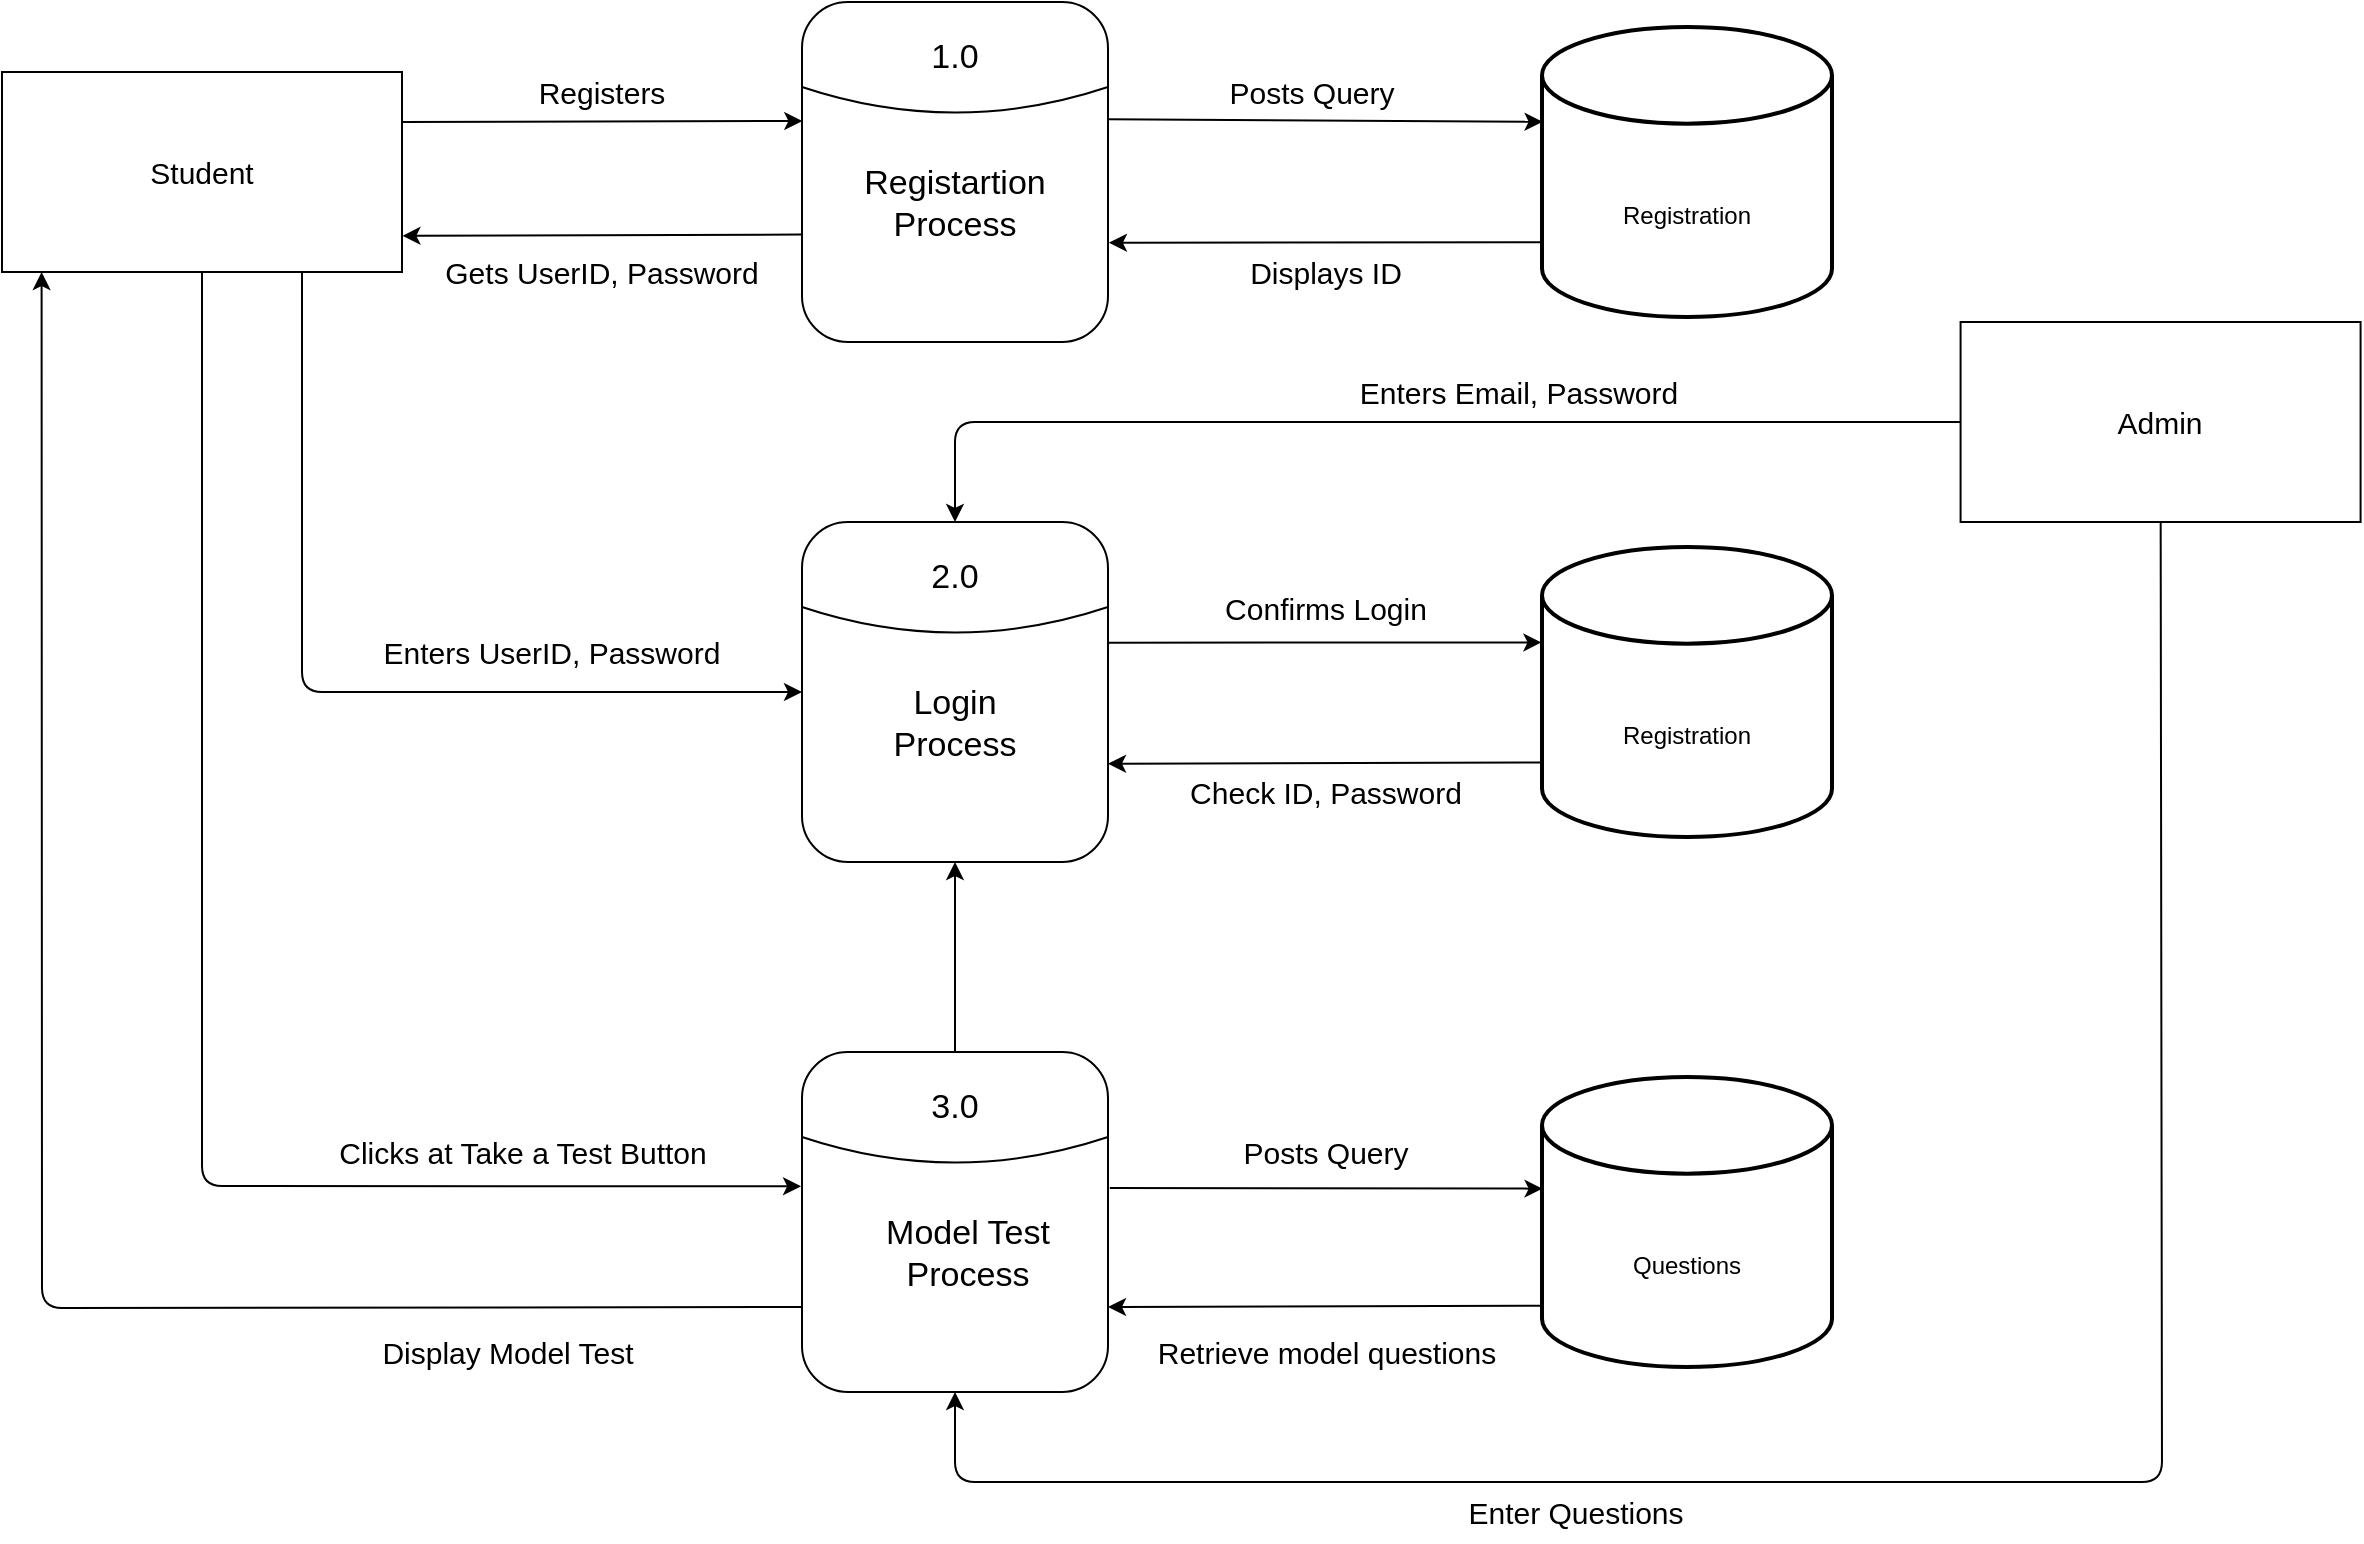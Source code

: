 <mxfile version="24.5.3" type="device">
  <diagram name="Page-1" id="Z-wb2gNtwLOhCS0-J-pc">
    <mxGraphModel dx="1573" dy="699" grid="1" gridSize="10" guides="1" tooltips="1" connect="1" arrows="1" fold="1" page="0" pageScale="1" pageWidth="850" pageHeight="1100" math="0" shadow="0">
      <root>
        <mxCell id="0" />
        <mxCell id="1" parent="0" />
        <mxCell id="M_ZJVy5GG4jqJxde9E4l-4" style="edgeStyle=orthogonalEdgeStyle;rounded=1;orthogonalLoop=1;jettySize=auto;html=1;exitX=0.75;exitY=1;exitDx=0;exitDy=0;entryX=0;entryY=0.5;entryDx=0;entryDy=0;" parent="1" source="Jwdn6dMMMGBfEsykWMbw-12" target="-IJpLmdYqkzlUvNU0imr-54" edge="1">
          <mxGeometry relative="1" as="geometry" />
        </mxCell>
        <mxCell id="Jwdn6dMMMGBfEsykWMbw-12" value="&lt;font style=&quot;font-size: 15px;&quot;&gt;Student&lt;/font&gt;" style="rounded=0;whiteSpace=wrap;html=1;" parent="1" vertex="1">
          <mxGeometry x="-40" y="175" width="200" height="100" as="geometry" />
        </mxCell>
        <mxCell id="Jwdn6dMMMGBfEsykWMbw-13" value="" style="endArrow=classic;html=1;rounded=0;exitX=1;exitY=0.25;exitDx=0;exitDy=0;entryX=0.001;entryY=0.35;entryDx=0;entryDy=0;entryPerimeter=0;" parent="1" source="Jwdn6dMMMGBfEsykWMbw-12" target="-IJpLmdYqkzlUvNU0imr-1" edge="1">
          <mxGeometry width="50" height="50" relative="1" as="geometry">
            <mxPoint x="280" y="350" as="sourcePoint" />
            <mxPoint x="410.82" y="230.57" as="targetPoint" />
          </mxGeometry>
        </mxCell>
        <mxCell id="Jwdn6dMMMGBfEsykWMbw-14" value="" style="endArrow=classic;html=1;rounded=0;exitX=-0.002;exitY=0.684;exitDx=0;exitDy=0;entryX=1.001;entryY=0.819;entryDx=0;entryDy=0;exitPerimeter=0;entryPerimeter=0;" parent="1" source="-IJpLmdYqkzlUvNU0imr-1" target="Jwdn6dMMMGBfEsykWMbw-12" edge="1">
          <mxGeometry width="50" height="50" relative="1" as="geometry">
            <mxPoint x="410.69" y="260.6" as="sourcePoint" />
            <mxPoint x="130" y="270" as="targetPoint" />
          </mxGeometry>
        </mxCell>
        <mxCell id="Jwdn6dMMMGBfEsykWMbw-16" value="&lt;font style=&quot;font-size: 15px;&quot;&gt;Registers&lt;/font&gt;" style="text;html=1;strokeColor=none;fillColor=none;align=center;verticalAlign=middle;whiteSpace=wrap;rounded=0;" parent="1" vertex="1">
          <mxGeometry x="230" y="170" width="60" height="30" as="geometry" />
        </mxCell>
        <mxCell id="Jwdn6dMMMGBfEsykWMbw-20" value="&lt;font style=&quot;font-size: 15px;&quot;&gt;Gets UserID, Password&lt;/font&gt;" style="text;html=1;strokeColor=none;fillColor=none;align=center;verticalAlign=middle;whiteSpace=wrap;rounded=0;" parent="1" vertex="1">
          <mxGeometry x="165" y="260" width="190" height="30" as="geometry" />
        </mxCell>
        <mxCell id="Jwdn6dMMMGBfEsykWMbw-31" value="&lt;font style=&quot;font-size: 15px;&quot;&gt;Enters UserID, Password&lt;/font&gt;" style="text;html=1;strokeColor=none;fillColor=none;align=center;verticalAlign=middle;whiteSpace=wrap;rounded=0;rotation=0;" parent="1" vertex="1">
          <mxGeometry x="145" y="450" width="180" height="30" as="geometry" />
        </mxCell>
        <mxCell id="Jwdn6dMMMGBfEsykWMbw-41" value="" style="endArrow=classic;html=1;rounded=1;exitX=0.5;exitY=1;exitDx=0;exitDy=0;entryX=-0.003;entryY=0.395;entryDx=0;entryDy=0;entryPerimeter=0;" parent="1" source="Jwdn6dMMMGBfEsykWMbw-12" target="-IJpLmdYqkzlUvNU0imr-59" edge="1">
          <mxGeometry width="50" height="50" relative="1" as="geometry">
            <mxPoint x="530" y="640" as="sourcePoint" />
            <mxPoint x="428.038" y="699.038" as="targetPoint" />
            <Array as="points">
              <mxPoint x="60" y="732" />
            </Array>
          </mxGeometry>
        </mxCell>
        <mxCell id="Jwdn6dMMMGBfEsykWMbw-42" value="&lt;font style=&quot;font-size: 15px;&quot;&gt;Display Model Test&lt;/font&gt;" style="text;html=1;strokeColor=none;fillColor=none;align=center;verticalAlign=middle;whiteSpace=wrap;rounded=0;rotation=0;" parent="1" vertex="1">
          <mxGeometry x="122.5" y="800" width="180" height="30" as="geometry" />
        </mxCell>
        <mxCell id="Jwdn6dMMMGBfEsykWMbw-43" value="" style="endArrow=classic;html=1;rounded=1;exitX=0;exitY=0.75;exitDx=0;exitDy=0;entryX=0.099;entryY=1;entryDx=0;entryDy=0;entryPerimeter=0;" parent="1" source="-IJpLmdYqkzlUvNU0imr-59" target="Jwdn6dMMMGBfEsykWMbw-12" edge="1">
          <mxGeometry width="50" height="50" relative="1" as="geometry">
            <mxPoint x="409.0" y="745" as="sourcePoint" />
            <mxPoint x="60" y="280" as="targetPoint" />
            <Array as="points">
              <mxPoint x="-20" y="793" />
            </Array>
          </mxGeometry>
        </mxCell>
        <mxCell id="Jwdn6dMMMGBfEsykWMbw-44" value="&lt;font style=&quot;font-size: 15px;&quot;&gt;Clicks at Take a Test Button&lt;/font&gt;" style="text;html=1;strokeColor=none;fillColor=none;align=center;verticalAlign=middle;whiteSpace=wrap;rounded=0;rotation=0;" parent="1" vertex="1">
          <mxGeometry x="122.5" y="700" width="195" height="30" as="geometry" />
        </mxCell>
        <mxCell id="Jwdn6dMMMGBfEsykWMbw-60" value="&lt;font style=&quot;font-size: 15px;&quot;&gt;Displays ID&lt;/font&gt;" style="text;html=1;strokeColor=none;fillColor=none;align=center;verticalAlign=middle;whiteSpace=wrap;rounded=0;" parent="1" vertex="1">
          <mxGeometry x="576.75" y="260" width="90" height="30" as="geometry" />
        </mxCell>
        <mxCell id="Jwdn6dMMMGBfEsykWMbw-62" value="" style="endArrow=classic;html=1;rounded=0;exitX=1;exitY=0.355;exitDx=0;exitDy=0;entryX=-0.002;entryY=0.329;entryDx=0;entryDy=0;exitPerimeter=0;entryPerimeter=0;" parent="1" source="-IJpLmdYqkzlUvNU0imr-54" target="ZV5nGdzKQ2fHD_Fylme2-3" edge="1">
          <mxGeometry width="50" height="50" relative="1" as="geometry">
            <mxPoint x="538.57" y="470.05" as="sourcePoint" />
            <mxPoint x="730" y="460" as="targetPoint" />
          </mxGeometry>
        </mxCell>
        <mxCell id="Jwdn6dMMMGBfEsykWMbw-63" value="" style="endArrow=classic;html=1;rounded=0;exitX=-0.001;exitY=0.743;exitDx=0;exitDy=0;entryX=1;entryY=0.711;entryDx=0;entryDy=0;entryPerimeter=0;exitPerimeter=0;" parent="1" source="ZV5nGdzKQ2fHD_Fylme2-3" target="-IJpLmdYqkzlUvNU0imr-54" edge="1">
          <mxGeometry width="50" height="50" relative="1" as="geometry">
            <mxPoint x="729.786" y="520.2" as="sourcePoint" />
            <mxPoint x="538.83" y="498.91" as="targetPoint" />
          </mxGeometry>
        </mxCell>
        <mxCell id="Jwdn6dMMMGBfEsykWMbw-65" value="&lt;font style=&quot;font-size: 15px;&quot;&gt;Check ID, Password&lt;/font&gt;" style="text;html=1;strokeColor=none;fillColor=none;align=center;verticalAlign=middle;whiteSpace=wrap;rounded=0;" parent="1" vertex="1">
          <mxGeometry x="551.75" y="520" width="140" height="30" as="geometry" />
        </mxCell>
        <mxCell id="Jwdn6dMMMGBfEsykWMbw-67" value="&lt;font style=&quot;font-size: 15px;&quot;&gt;Confirms Login&lt;/font&gt;" style="text;html=1;strokeColor=none;fillColor=none;align=center;verticalAlign=middle;whiteSpace=wrap;rounded=0;" parent="1" vertex="1">
          <mxGeometry x="566.75" y="428" width="110" height="30" as="geometry" />
        </mxCell>
        <mxCell id="Jwdn6dMMMGBfEsykWMbw-73" value="" style="endArrow=classic;html=1;rounded=0;exitX=1.006;exitY=0.4;exitDx=0;exitDy=0;entryX=0.002;entryY=0.385;entryDx=0;entryDy=0;entryPerimeter=0;exitPerimeter=0;" parent="1" source="-IJpLmdYqkzlUvNU0imr-59" target="ZV5nGdzKQ2fHD_Fylme2-4" edge="1">
          <mxGeometry width="50" height="50" relative="1" as="geometry">
            <mxPoint x="554.997" y="700.0" as="sourcePoint" />
            <mxPoint x="730.643" y="733.1" as="targetPoint" />
          </mxGeometry>
        </mxCell>
        <mxCell id="Jwdn6dMMMGBfEsykWMbw-76" value="&lt;font style=&quot;font-size: 15px;&quot;&gt;Retrieve model questions&lt;/font&gt;" style="text;html=1;strokeColor=none;fillColor=none;align=center;verticalAlign=middle;whiteSpace=wrap;rounded=0;" parent="1" vertex="1">
          <mxGeometry x="528.5" y="800" width="186.5" height="30" as="geometry" />
        </mxCell>
        <mxCell id="Jwdn6dMMMGBfEsykWMbw-77" value="&lt;font style=&quot;font-size: 15px;&quot;&gt;Posts Query&lt;/font&gt;" style="text;html=1;strokeColor=none;fillColor=none;align=center;verticalAlign=middle;whiteSpace=wrap;rounded=0;" parent="1" vertex="1">
          <mxGeometry x="566.75" y="700" width="110" height="30" as="geometry" />
        </mxCell>
        <mxCell id="-IJpLmdYqkzlUvNU0imr-5" value="" style="group" parent="1" vertex="1" connectable="0">
          <mxGeometry x="360" y="140" width="153" height="170" as="geometry" />
        </mxCell>
        <mxCell id="-IJpLmdYqkzlUvNU0imr-1" value="" style="rounded=1;whiteSpace=wrap;html=1;" parent="-IJpLmdYqkzlUvNU0imr-5" vertex="1">
          <mxGeometry width="153" height="170" as="geometry" />
        </mxCell>
        <mxCell id="-IJpLmdYqkzlUvNU0imr-4" value="" style="endArrow=none;html=1;exitX=0;exitY=0.25;exitDx=0;exitDy=0;entryX=1;entryY=0.25;entryDx=0;entryDy=0;curved=1;" parent="-IJpLmdYqkzlUvNU0imr-5" source="-IJpLmdYqkzlUvNU0imr-1" target="-IJpLmdYqkzlUvNU0imr-1" edge="1">
          <mxGeometry width="50" height="50" relative="1" as="geometry">
            <mxPoint x="85" y="127.5" as="sourcePoint" />
            <mxPoint x="127.5" y="85" as="targetPoint" />
            <Array as="points">
              <mxPoint x="76.5" y="68" />
            </Array>
          </mxGeometry>
        </mxCell>
        <mxCell id="-IJpLmdYqkzlUvNU0imr-6" value="&lt;font style=&quot;font-size: 17px;&quot;&gt;1.0&lt;/font&gt;" style="text;html=1;strokeColor=none;fillColor=none;align=center;verticalAlign=middle;whiteSpace=wrap;rounded=0;" parent="-IJpLmdYqkzlUvNU0imr-5" vertex="1">
          <mxGeometry x="52.214" y="16.19" width="48.571" height="24.286" as="geometry" />
        </mxCell>
        <mxCell id="-IJpLmdYqkzlUvNU0imr-7" value="&lt;font style=&quot;font-size: 17px;&quot;&gt;Registartion Process&lt;/font&gt;" style="text;html=1;strokeColor=none;fillColor=none;align=center;verticalAlign=middle;whiteSpace=wrap;rounded=0;" parent="-IJpLmdYqkzlUvNU0imr-5" vertex="1">
          <mxGeometry x="15.786" y="89.048" width="121.429" height="24.286" as="geometry" />
        </mxCell>
        <mxCell id="-IJpLmdYqkzlUvNU0imr-46" value="" style="endArrow=classic;html=1;rounded=0;entryX=0.002;entryY=0.327;entryDx=0;entryDy=0;exitX=0.998;exitY=0.345;exitDx=0;exitDy=0;exitPerimeter=0;entryPerimeter=0;" parent="1" source="-IJpLmdYqkzlUvNU0imr-1" target="ZV5nGdzKQ2fHD_Fylme2-2" edge="1">
          <mxGeometry width="50" height="50" relative="1" as="geometry">
            <mxPoint x="560" y="220" as="sourcePoint" />
            <mxPoint x="730.12" y="200.04" as="targetPoint" />
          </mxGeometry>
        </mxCell>
        <mxCell id="-IJpLmdYqkzlUvNU0imr-52" value="" style="endArrow=classic;html=1;rounded=0;exitX=0;exitY=0.742;exitDx=0;exitDy=0;entryX=1.003;entryY=0.708;entryDx=0;entryDy=0;exitPerimeter=0;entryPerimeter=0;" parent="1" source="ZV5nGdzKQ2fHD_Fylme2-2" target="-IJpLmdYqkzlUvNU0imr-1" edge="1">
          <mxGeometry width="50" height="50" relative="1" as="geometry">
            <mxPoint x="729.88" y="260.36" as="sourcePoint" />
            <mxPoint x="553" y="260.69" as="targetPoint" />
          </mxGeometry>
        </mxCell>
        <mxCell id="-IJpLmdYqkzlUvNU0imr-53" value="" style="group" parent="1" vertex="1" connectable="0">
          <mxGeometry x="360" y="400" width="153" height="170" as="geometry" />
        </mxCell>
        <mxCell id="-IJpLmdYqkzlUvNU0imr-54" value="" style="rounded=1;whiteSpace=wrap;html=1;" parent="-IJpLmdYqkzlUvNU0imr-53" vertex="1">
          <mxGeometry width="153" height="170" as="geometry" />
        </mxCell>
        <mxCell id="-IJpLmdYqkzlUvNU0imr-55" value="" style="endArrow=none;html=1;exitX=0;exitY=0.25;exitDx=0;exitDy=0;entryX=1;entryY=0.25;entryDx=0;entryDy=0;curved=1;" parent="-IJpLmdYqkzlUvNU0imr-53" source="-IJpLmdYqkzlUvNU0imr-54" target="-IJpLmdYqkzlUvNU0imr-54" edge="1">
          <mxGeometry width="50" height="50" relative="1" as="geometry">
            <mxPoint x="85" y="127.5" as="sourcePoint" />
            <mxPoint x="127.5" y="85" as="targetPoint" />
            <Array as="points">
              <mxPoint x="76.5" y="68" />
            </Array>
          </mxGeometry>
        </mxCell>
        <mxCell id="-IJpLmdYqkzlUvNU0imr-56" value="&lt;font style=&quot;font-size: 17px;&quot;&gt;2.0&lt;/font&gt;" style="text;html=1;strokeColor=none;fillColor=none;align=center;verticalAlign=middle;whiteSpace=wrap;rounded=0;" parent="-IJpLmdYqkzlUvNU0imr-53" vertex="1">
          <mxGeometry x="52.214" y="16.19" width="48.571" height="24.286" as="geometry" />
        </mxCell>
        <mxCell id="-IJpLmdYqkzlUvNU0imr-57" value="&lt;font style=&quot;font-size: 17px;&quot;&gt;Login&lt;br&gt;Process&lt;/font&gt;" style="text;html=1;strokeColor=none;fillColor=none;align=center;verticalAlign=middle;whiteSpace=wrap;rounded=0;" parent="-IJpLmdYqkzlUvNU0imr-53" vertex="1">
          <mxGeometry x="15.786" y="89.048" width="121.429" height="24.286" as="geometry" />
        </mxCell>
        <mxCell id="-IJpLmdYqkzlUvNU0imr-58" value="" style="group" parent="1" vertex="1" connectable="0">
          <mxGeometry x="360" y="665" width="153" height="170" as="geometry" />
        </mxCell>
        <mxCell id="-IJpLmdYqkzlUvNU0imr-59" value="" style="rounded=1;whiteSpace=wrap;html=1;" parent="-IJpLmdYqkzlUvNU0imr-58" vertex="1">
          <mxGeometry width="153" height="170" as="geometry" />
        </mxCell>
        <mxCell id="-IJpLmdYqkzlUvNU0imr-60" value="" style="endArrow=none;html=1;exitX=0;exitY=0.25;exitDx=0;exitDy=0;entryX=1;entryY=0.25;entryDx=0;entryDy=0;curved=1;" parent="-IJpLmdYqkzlUvNU0imr-58" source="-IJpLmdYqkzlUvNU0imr-59" target="-IJpLmdYqkzlUvNU0imr-59" edge="1">
          <mxGeometry width="50" height="50" relative="1" as="geometry">
            <mxPoint x="85" y="127.5" as="sourcePoint" />
            <mxPoint x="127.5" y="85" as="targetPoint" />
            <Array as="points">
              <mxPoint x="76.5" y="68" />
            </Array>
          </mxGeometry>
        </mxCell>
        <mxCell id="-IJpLmdYqkzlUvNU0imr-61" value="&lt;font style=&quot;font-size: 17px;&quot;&gt;3.0&lt;/font&gt;" style="text;html=1;strokeColor=none;fillColor=none;align=center;verticalAlign=middle;whiteSpace=wrap;rounded=0;" parent="-IJpLmdYqkzlUvNU0imr-58" vertex="1">
          <mxGeometry x="52.214" y="16.19" width="48.571" height="24.286" as="geometry" />
        </mxCell>
        <mxCell id="-IJpLmdYqkzlUvNU0imr-62" value="&lt;font style=&quot;font-size: 17px;&quot;&gt;Model Test&lt;br&gt;Process&lt;/font&gt;" style="text;html=1;strokeColor=none;fillColor=none;align=center;verticalAlign=middle;whiteSpace=wrap;rounded=0;" parent="-IJpLmdYqkzlUvNU0imr-58" vertex="1">
          <mxGeometry x="15.79" y="89.05" width="134.21" height="24.29" as="geometry" />
        </mxCell>
        <mxCell id="Jwdn6dMMMGBfEsykWMbw-74" value="" style="endArrow=classic;html=1;rounded=0;entryX=1;entryY=0.75;entryDx=0;entryDy=0;exitX=-0.003;exitY=0.789;exitDx=0;exitDy=0;exitPerimeter=0;" parent="1" source="ZV5nGdzKQ2fHD_Fylme2-4" target="-IJpLmdYqkzlUvNU0imr-59" edge="1">
          <mxGeometry width="50" height="50" relative="1" as="geometry">
            <mxPoint x="729.571" y="791.9" as="sourcePoint" />
            <mxPoint x="553" y="744.66" as="targetPoint" />
          </mxGeometry>
        </mxCell>
        <mxCell id="aYnrMROXT0XuU4JTBHdX-5" value="&lt;font style=&quot;font-size: 15px;&quot;&gt;Posts Query&lt;/font&gt;" style="text;html=1;strokeColor=none;fillColor=none;align=center;verticalAlign=middle;whiteSpace=wrap;rounded=0;" parent="1" vertex="1">
          <mxGeometry x="560" y="170" width="110" height="30" as="geometry" />
        </mxCell>
        <mxCell id="M_ZJVy5GG4jqJxde9E4l-1" style="edgeStyle=orthogonalEdgeStyle;rounded=1;orthogonalLoop=1;jettySize=auto;html=1;exitX=0.5;exitY=1;exitDx=0;exitDy=0;entryX=0.5;entryY=1;entryDx=0;entryDy=0;" parent="1" source="aYnrMROXT0XuU4JTBHdX-7" target="-IJpLmdYqkzlUvNU0imr-59" edge="1">
          <mxGeometry relative="1" as="geometry">
            <Array as="points">
              <mxPoint x="1040" y="375" />
              <mxPoint x="1040" y="880" />
              <mxPoint x="476" y="880" />
            </Array>
          </mxGeometry>
        </mxCell>
        <mxCell id="M_ZJVy5GG4jqJxde9E4l-2" style="edgeStyle=orthogonalEdgeStyle;rounded=1;orthogonalLoop=1;jettySize=auto;html=1;exitX=0;exitY=0.5;exitDx=0;exitDy=0;entryX=0.5;entryY=0;entryDx=0;entryDy=0;" parent="1" source="aYnrMROXT0XuU4JTBHdX-7" target="-IJpLmdYqkzlUvNU0imr-54" edge="1">
          <mxGeometry relative="1" as="geometry" />
        </mxCell>
        <mxCell id="aYnrMROXT0XuU4JTBHdX-7" value="&lt;font style=&quot;font-size: 15px;&quot;&gt;Admin&lt;/font&gt;" style="rounded=0;whiteSpace=wrap;html=1;" parent="1" vertex="1">
          <mxGeometry x="939.29" y="300" width="200" height="100" as="geometry" />
        </mxCell>
        <mxCell id="aYnrMROXT0XuU4JTBHdX-11" value="&lt;font style=&quot;font-size: 15px;&quot;&gt;Enters Email, Password&lt;/font&gt;" style="text;html=1;strokeColor=none;fillColor=none;align=center;verticalAlign=middle;whiteSpace=wrap;rounded=0;rotation=0;" parent="1" vertex="1">
          <mxGeometry x="620" y="320" width="196.75" height="30" as="geometry" />
        </mxCell>
        <mxCell id="aYnrMROXT0XuU4JTBHdX-21" value="&lt;font style=&quot;font-size: 15px;&quot;&gt;Enter Questions&lt;/font&gt;" style="text;html=1;strokeColor=none;fillColor=none;align=center;verticalAlign=middle;whiteSpace=wrap;rounded=0;" parent="1" vertex="1">
          <mxGeometry x="676.75" y="880" width="140" height="30" as="geometry" />
        </mxCell>
        <mxCell id="ZV5nGdzKQ2fHD_Fylme2-2" value="&lt;div&gt;&lt;br&gt;&lt;/div&gt;&lt;div&gt;&lt;br&gt;&lt;/div&gt;&lt;div&gt;&lt;br&gt;&lt;/div&gt;Registration" style="strokeWidth=2;html=1;shape=mxgraph.flowchart.database;whiteSpace=wrap;" vertex="1" parent="1">
          <mxGeometry x="730" y="152.5" width="145" height="145" as="geometry" />
        </mxCell>
        <mxCell id="ZV5nGdzKQ2fHD_Fylme2-3" value="&lt;div&gt;&lt;br&gt;&lt;/div&gt;&lt;div&gt;&lt;br&gt;&lt;/div&gt;&lt;div&gt;&lt;br&gt;&lt;/div&gt;Registration" style="strokeWidth=2;html=1;shape=mxgraph.flowchart.database;whiteSpace=wrap;" vertex="1" parent="1">
          <mxGeometry x="730" y="412.5" width="145" height="145" as="geometry" />
        </mxCell>
        <mxCell id="ZV5nGdzKQ2fHD_Fylme2-4" value="&lt;div&gt;&lt;br&gt;&lt;/div&gt;&lt;div&gt;&lt;br&gt;&lt;/div&gt;&lt;div&gt;&lt;br&gt;&lt;/div&gt;Questions" style="strokeWidth=2;html=1;shape=mxgraph.flowchart.database;whiteSpace=wrap;" vertex="1" parent="1">
          <mxGeometry x="730" y="677.5" width="145" height="145" as="geometry" />
        </mxCell>
        <mxCell id="ZV5nGdzKQ2fHD_Fylme2-5" value="" style="edgeStyle=orthogonalEdgeStyle;rounded=0;orthogonalLoop=1;jettySize=auto;html=1;" edge="1" parent="1" source="-IJpLmdYqkzlUvNU0imr-59" target="-IJpLmdYqkzlUvNU0imr-54">
          <mxGeometry relative="1" as="geometry" />
        </mxCell>
      </root>
    </mxGraphModel>
  </diagram>
</mxfile>
